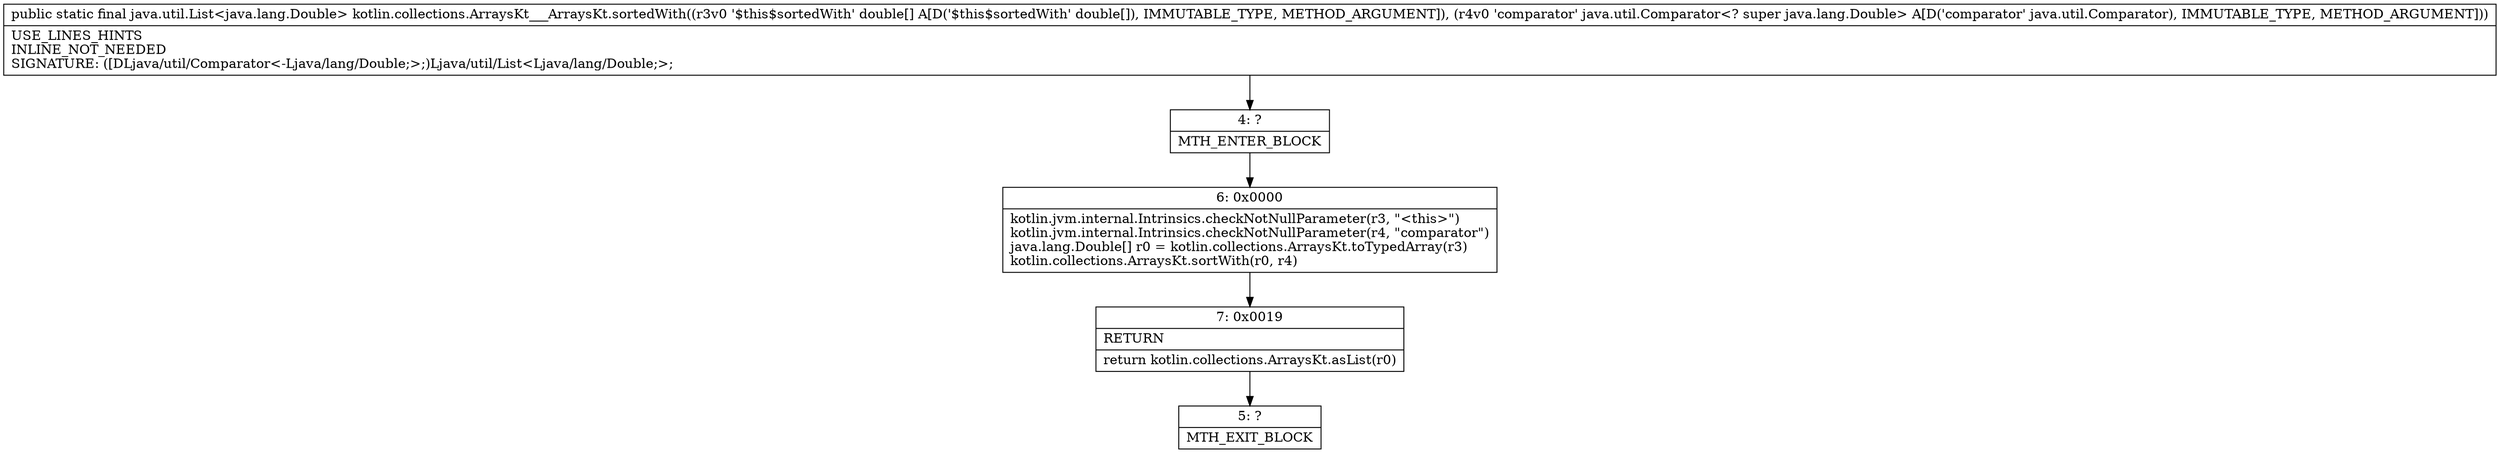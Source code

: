 digraph "CFG forkotlin.collections.ArraysKt___ArraysKt.sortedWith([DLjava\/util\/Comparator;)Ljava\/util\/List;" {
Node_4 [shape=record,label="{4\:\ ?|MTH_ENTER_BLOCK\l}"];
Node_6 [shape=record,label="{6\:\ 0x0000|kotlin.jvm.internal.Intrinsics.checkNotNullParameter(r3, \"\<this\>\")\lkotlin.jvm.internal.Intrinsics.checkNotNullParameter(r4, \"comparator\")\ljava.lang.Double[] r0 = kotlin.collections.ArraysKt.toTypedArray(r3)\lkotlin.collections.ArraysKt.sortWith(r0, r4)\l}"];
Node_7 [shape=record,label="{7\:\ 0x0019|RETURN\l|return kotlin.collections.ArraysKt.asList(r0)\l}"];
Node_5 [shape=record,label="{5\:\ ?|MTH_EXIT_BLOCK\l}"];
MethodNode[shape=record,label="{public static final java.util.List\<java.lang.Double\> kotlin.collections.ArraysKt___ArraysKt.sortedWith((r3v0 '$this$sortedWith' double[] A[D('$this$sortedWith' double[]), IMMUTABLE_TYPE, METHOD_ARGUMENT]), (r4v0 'comparator' java.util.Comparator\<? super java.lang.Double\> A[D('comparator' java.util.Comparator), IMMUTABLE_TYPE, METHOD_ARGUMENT]))  | USE_LINES_HINTS\lINLINE_NOT_NEEDED\lSIGNATURE: ([DLjava\/util\/Comparator\<\-Ljava\/lang\/Double;\>;)Ljava\/util\/List\<Ljava\/lang\/Double;\>;\l}"];
MethodNode -> Node_4;Node_4 -> Node_6;
Node_6 -> Node_7;
Node_7 -> Node_5;
}

